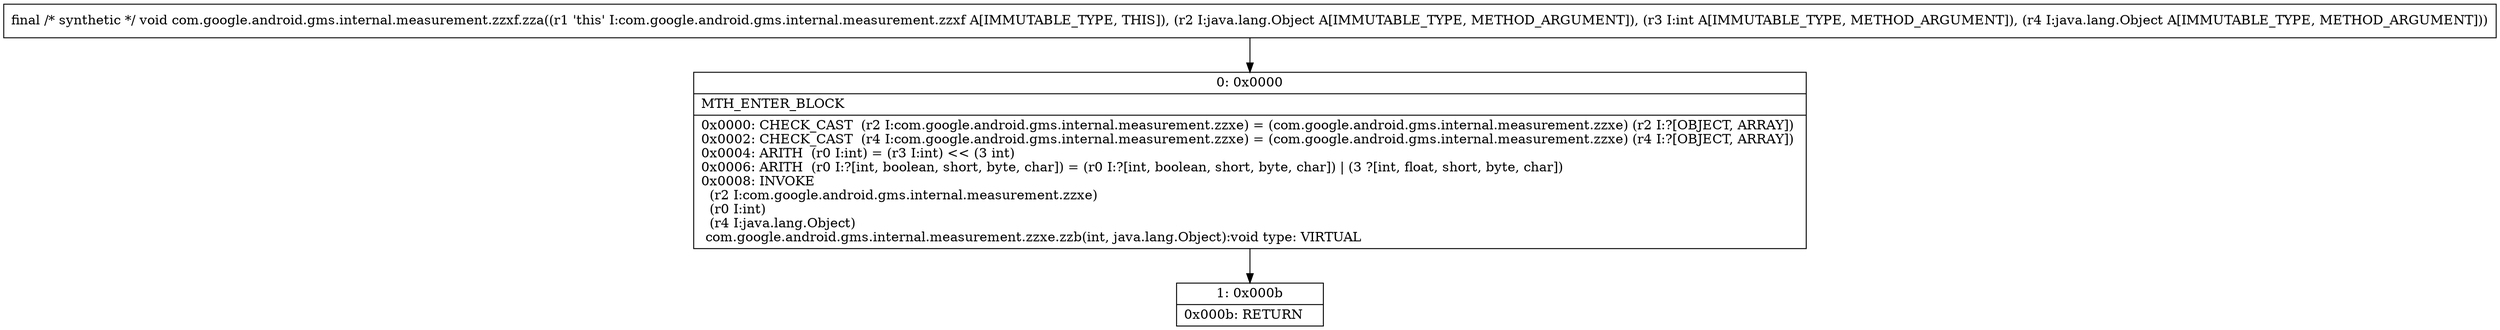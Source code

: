 digraph "CFG forcom.google.android.gms.internal.measurement.zzxf.zza(Ljava\/lang\/Object;ILjava\/lang\/Object;)V" {
Node_0 [shape=record,label="{0\:\ 0x0000|MTH_ENTER_BLOCK\l|0x0000: CHECK_CAST  (r2 I:com.google.android.gms.internal.measurement.zzxe) = (com.google.android.gms.internal.measurement.zzxe) (r2 I:?[OBJECT, ARRAY]) \l0x0002: CHECK_CAST  (r4 I:com.google.android.gms.internal.measurement.zzxe) = (com.google.android.gms.internal.measurement.zzxe) (r4 I:?[OBJECT, ARRAY]) \l0x0004: ARITH  (r0 I:int) = (r3 I:int) \<\< (3 int) \l0x0006: ARITH  (r0 I:?[int, boolean, short, byte, char]) = (r0 I:?[int, boolean, short, byte, char]) \| (3 ?[int, float, short, byte, char]) \l0x0008: INVOKE  \l  (r2 I:com.google.android.gms.internal.measurement.zzxe)\l  (r0 I:int)\l  (r4 I:java.lang.Object)\l com.google.android.gms.internal.measurement.zzxe.zzb(int, java.lang.Object):void type: VIRTUAL \l}"];
Node_1 [shape=record,label="{1\:\ 0x000b|0x000b: RETURN   \l}"];
MethodNode[shape=record,label="{final \/* synthetic *\/ void com.google.android.gms.internal.measurement.zzxf.zza((r1 'this' I:com.google.android.gms.internal.measurement.zzxf A[IMMUTABLE_TYPE, THIS]), (r2 I:java.lang.Object A[IMMUTABLE_TYPE, METHOD_ARGUMENT]), (r3 I:int A[IMMUTABLE_TYPE, METHOD_ARGUMENT]), (r4 I:java.lang.Object A[IMMUTABLE_TYPE, METHOD_ARGUMENT])) }"];
MethodNode -> Node_0;
Node_0 -> Node_1;
}

